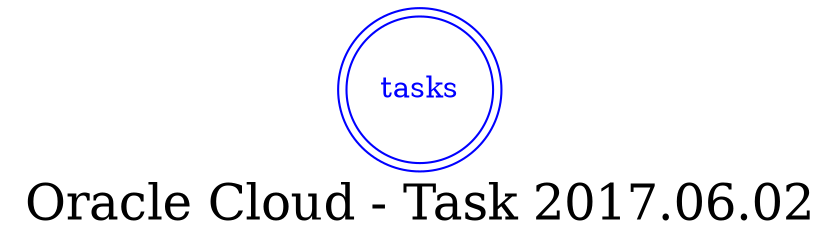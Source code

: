 digraph LexiconGraph {
graph[label="Oracle Cloud - Task 2017.06.02", fontsize=24]
splines=true
"tasks" [color=blue, fontcolor=blue, shape=doublecircle]
}
